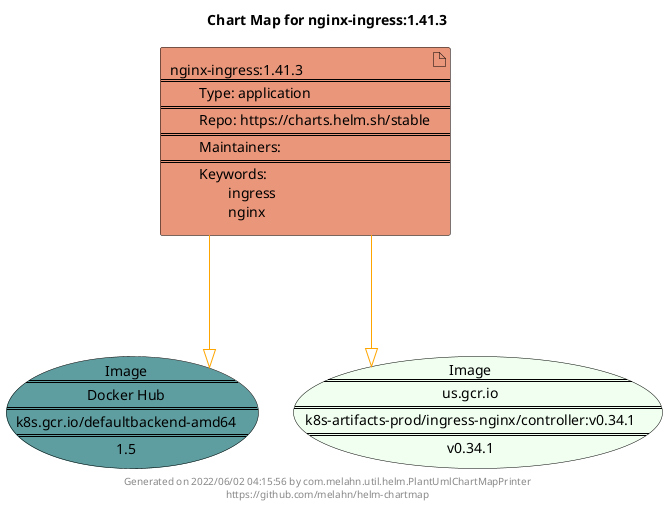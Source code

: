 @startuml
skinparam linetype ortho
skinparam backgroundColor white
skinparam usecaseBorderColor black
skinparam usecaseArrowColor LightSlateGray
skinparam artifactBorderColor black
skinparam artifactArrowColor LightSlateGray

title Chart Map for nginx-ingress:1.41.3

'There is one referenced Helm Chart
artifact "nginx-ingress:1.41.3\n====\n\tType: application\n====\n\tRepo: https://charts.helm.sh/stable\n====\n\tMaintainers: \n====\n\tKeywords: \n\t\tingress\n\t\tnginx" as nginx_ingress_1_41_3 #DarkSalmon

'There are 2 referenced Docker Images
usecase "Image\n====\nDocker Hub\n====\nk8s.gcr.io/defaultbackend-amd64\n====\n1.5" as k8s_gcr_io_defaultbackend_amd64_1_5 #CadetBlue
usecase "Image\n====\nus.gcr.io\n====\nk8s-artifacts-prod/ingress-nginx/controller:v0.34.1\n====\nv0.34.1" as us_gcr_io_k8s_artifacts_prod_ingress_nginx_controller_v0_34_1 #HoneyDew

'Chart Dependencies
nginx_ingress_1_41_3--[#orange]-|>us_gcr_io_k8s_artifacts_prod_ingress_nginx_controller_v0_34_1
nginx_ingress_1_41_3--[#orange]-|>k8s_gcr_io_defaultbackend_amd64_1_5

center footer Generated on 2022/06/02 04:15:56 by com.melahn.util.helm.PlantUmlChartMapPrinter\nhttps://github.com/melahn/helm-chartmap
@enduml
